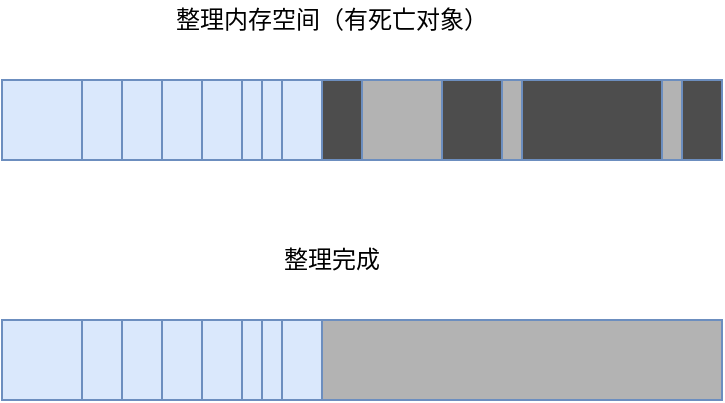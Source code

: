 <mxfile version="12.4.2" type="device" pages="1"><diagram id="0kW3SFF8mWIg9cD4E1ge" name="Page-1"><mxGraphModel dx="946" dy="604" grid="1" gridSize="10" guides="1" tooltips="1" connect="1" arrows="1" fold="1" page="1" pageScale="1" pageWidth="827" pageHeight="1169" math="0" shadow="0"><root><mxCell id="0"/><mxCell id="1" parent="0"/><mxCell id="wIgD3vs-YleajbAZuja1-27" value="" style="rounded=0;whiteSpace=wrap;html=1;fillColor=#dae8fc;strokeColor=#6c8ebf;" vertex="1" parent="1"><mxGeometry x="200" y="240" width="40" height="40" as="geometry"/></mxCell><mxCell id="wIgD3vs-YleajbAZuja1-29" value="" style="rounded=0;whiteSpace=wrap;html=1;fillColor=#dae8fc;strokeColor=#6c8ebf;" vertex="1" parent="1"><mxGeometry x="240" y="240" width="20" height="40" as="geometry"/></mxCell><mxCell id="wIgD3vs-YleajbAZuja1-30" value="" style="rounded=0;whiteSpace=wrap;html=1;fillColor=#dae8fc;strokeColor=#6c8ebf;" vertex="1" parent="1"><mxGeometry x="260" y="240" width="20" height="40" as="geometry"/></mxCell><mxCell id="wIgD3vs-YleajbAZuja1-31" value="" style="rounded=0;whiteSpace=wrap;html=1;fillColor=#dae8fc;strokeColor=#6c8ebf;" vertex="1" parent="1"><mxGeometry x="280" y="240" width="20" height="40" as="geometry"/></mxCell><mxCell id="wIgD3vs-YleajbAZuja1-32" value="" style="rounded=0;whiteSpace=wrap;html=1;fillColor=#dae8fc;strokeColor=#6c8ebf;" vertex="1" parent="1"><mxGeometry x="300" y="240" width="20" height="40" as="geometry"/></mxCell><mxCell id="wIgD3vs-YleajbAZuja1-33" value="" style="rounded=0;whiteSpace=wrap;html=1;fillColor=#dae8fc;strokeColor=#6c8ebf;" vertex="1" parent="1"><mxGeometry x="320" y="240" width="10" height="40" as="geometry"/></mxCell><mxCell id="wIgD3vs-YleajbAZuja1-34" value="" style="rounded=0;whiteSpace=wrap;html=1;fillColor=#dae8fc;strokeColor=#6c8ebf;" vertex="1" parent="1"><mxGeometry x="330" y="240" width="10" height="40" as="geometry"/></mxCell><mxCell id="wIgD3vs-YleajbAZuja1-36" value="" style="rounded=0;whiteSpace=wrap;html=1;fillColor=#dae8fc;strokeColor=#6c8ebf;" vertex="1" parent="1"><mxGeometry x="340" y="240" width="20" height="40" as="geometry"/></mxCell><mxCell id="wIgD3vs-YleajbAZuja1-37" value="" style="rounded=0;whiteSpace=wrap;html=1;fillColor=#4D4D4D;strokeColor=#6c8ebf;" vertex="1" parent="1"><mxGeometry x="360" y="240" width="20" height="40" as="geometry"/></mxCell><mxCell id="wIgD3vs-YleajbAZuja1-38" value="" style="rounded=0;whiteSpace=wrap;html=1;fillColor=#B3B3B3;strokeColor=#6c8ebf;" vertex="1" parent="1"><mxGeometry x="380" y="240" width="40" height="40" as="geometry"/></mxCell><mxCell id="wIgD3vs-YleajbAZuja1-39" value="" style="rounded=0;whiteSpace=wrap;html=1;fillColor=#4D4D4D;strokeColor=#6c8ebf;" vertex="1" parent="1"><mxGeometry x="420" y="240" width="30" height="40" as="geometry"/></mxCell><mxCell id="wIgD3vs-YleajbAZuja1-41" value="" style="rounded=0;whiteSpace=wrap;html=1;fillColor=#B3B3B3;strokeColor=#6c8ebf;" vertex="1" parent="1"><mxGeometry x="450" y="240" width="10" height="40" as="geometry"/></mxCell><mxCell id="wIgD3vs-YleajbAZuja1-42" value="" style="rounded=0;whiteSpace=wrap;html=1;fillColor=#4D4D4D;strokeColor=#6c8ebf;" vertex="1" parent="1"><mxGeometry x="460" y="240" width="70" height="40" as="geometry"/></mxCell><mxCell id="wIgD3vs-YleajbAZuja1-43" value="" style="rounded=0;whiteSpace=wrap;html=1;fillColor=#B3B3B3;strokeColor=#6c8ebf;" vertex="1" parent="1"><mxGeometry x="530" y="240" width="10" height="40" as="geometry"/></mxCell><mxCell id="wIgD3vs-YleajbAZuja1-44" value="" style="rounded=0;whiteSpace=wrap;html=1;fillColor=#4D4D4D;strokeColor=#6c8ebf;" vertex="1" parent="1"><mxGeometry x="540" y="240" width="20" height="40" as="geometry"/></mxCell><mxCell id="wIgD3vs-YleajbAZuja1-45" value="整理内存空间（有死亡对象）" style="text;html=1;strokeColor=none;fillColor=none;align=center;verticalAlign=middle;whiteSpace=wrap;rounded=0;" vertex="1" parent="1"><mxGeometry x="280" y="200" width="170" height="20" as="geometry"/></mxCell><mxCell id="wIgD3vs-YleajbAZuja1-46" value="" style="rounded=0;whiteSpace=wrap;html=1;fillColor=#dae8fc;strokeColor=#6c8ebf;" vertex="1" parent="1"><mxGeometry x="200" y="360" width="40" height="40" as="geometry"/></mxCell><mxCell id="wIgD3vs-YleajbAZuja1-47" value="" style="rounded=0;whiteSpace=wrap;html=1;fillColor=#dae8fc;strokeColor=#6c8ebf;" vertex="1" parent="1"><mxGeometry x="240" y="360" width="20" height="40" as="geometry"/></mxCell><mxCell id="wIgD3vs-YleajbAZuja1-48" value="" style="rounded=0;whiteSpace=wrap;html=1;fillColor=#dae8fc;strokeColor=#6c8ebf;" vertex="1" parent="1"><mxGeometry x="260" y="360" width="20" height="40" as="geometry"/></mxCell><mxCell id="wIgD3vs-YleajbAZuja1-49" value="" style="rounded=0;whiteSpace=wrap;html=1;fillColor=#dae8fc;strokeColor=#6c8ebf;" vertex="1" parent="1"><mxGeometry x="280" y="360" width="20" height="40" as="geometry"/></mxCell><mxCell id="wIgD3vs-YleajbAZuja1-50" value="" style="rounded=0;whiteSpace=wrap;html=1;fillColor=#dae8fc;strokeColor=#6c8ebf;" vertex="1" parent="1"><mxGeometry x="300" y="360" width="20" height="40" as="geometry"/></mxCell><mxCell id="wIgD3vs-YleajbAZuja1-51" value="" style="rounded=0;whiteSpace=wrap;html=1;fillColor=#dae8fc;strokeColor=#6c8ebf;" vertex="1" parent="1"><mxGeometry x="320" y="360" width="10" height="40" as="geometry"/></mxCell><mxCell id="wIgD3vs-YleajbAZuja1-52" value="" style="rounded=0;whiteSpace=wrap;html=1;fillColor=#dae8fc;strokeColor=#6c8ebf;" vertex="1" parent="1"><mxGeometry x="330" y="360" width="10" height="40" as="geometry"/></mxCell><mxCell id="wIgD3vs-YleajbAZuja1-53" value="" style="rounded=0;whiteSpace=wrap;html=1;fillColor=#dae8fc;strokeColor=#6c8ebf;" vertex="1" parent="1"><mxGeometry x="340" y="360" width="20" height="40" as="geometry"/></mxCell><mxCell id="wIgD3vs-YleajbAZuja1-55" value="" style="rounded=0;whiteSpace=wrap;html=1;fillColor=#B3B3B3;strokeColor=#6c8ebf;" vertex="1" parent="1"><mxGeometry x="360" y="360" width="200" height="40" as="geometry"/></mxCell><mxCell id="wIgD3vs-YleajbAZuja1-61" value="整理完成" style="text;html=1;strokeColor=none;fillColor=none;align=center;verticalAlign=middle;whiteSpace=wrap;rounded=0;" vertex="1" parent="1"><mxGeometry x="280" y="320" width="170" height="20" as="geometry"/></mxCell></root></mxGraphModel></diagram></mxfile>